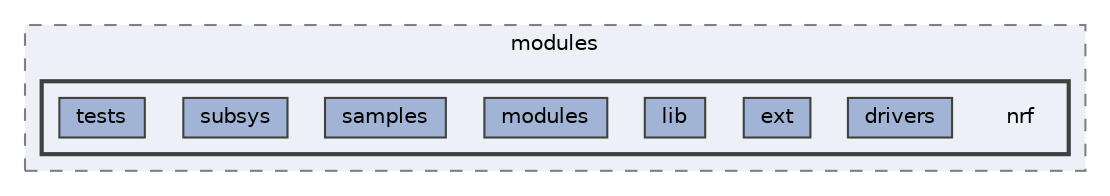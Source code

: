 digraph "build/modules/nrf"
{
 // LATEX_PDF_SIZE
  bgcolor="transparent";
  edge [fontname=Helvetica,fontsize=10,labelfontname=Helvetica,labelfontsize=10];
  node [fontname=Helvetica,fontsize=10,shape=box,height=0.2,width=0.4];
  compound=true
  subgraph clusterdir_587cd7e785de0867f5b3392122b4ea11 {
    graph [ bgcolor="#edf0f7", pencolor="grey50", label="modules", fontname=Helvetica,fontsize=10 style="filled,dashed", URL="dir_587cd7e785de0867f5b3392122b4ea11.html",tooltip=""]
  subgraph clusterdir_5197197c98a0a342b5a94dcc36389f3e {
    graph [ bgcolor="#edf0f7", pencolor="grey25", label="", fontname=Helvetica,fontsize=10 style="filled,bold", URL="dir_5197197c98a0a342b5a94dcc36389f3e.html",tooltip=""]
    dir_5197197c98a0a342b5a94dcc36389f3e [shape=plaintext, label="nrf"];
  dir_152602b1c5462cf95939fcc84a3ae0c1 [label="drivers", fillcolor="#a2b4d6", color="grey25", style="filled", URL="dir_152602b1c5462cf95939fcc84a3ae0c1.html",tooltip=""];
  dir_2b4bd2cf6d128620a9297538621f4cc2 [label="ext", fillcolor="#a2b4d6", color="grey25", style="filled", URL="dir_2b4bd2cf6d128620a9297538621f4cc2.html",tooltip=""];
  dir_6436b79c7fa5cd474f68bdf7064e82ba [label="lib", fillcolor="#a2b4d6", color="grey25", style="filled", URL="dir_6436b79c7fa5cd474f68bdf7064e82ba.html",tooltip=""];
  dir_85fab94a128bae68fc05ba23dcc8504f [label="modules", fillcolor="#a2b4d6", color="grey25", style="filled", URL="dir_85fab94a128bae68fc05ba23dcc8504f.html",tooltip=""];
  dir_4861646e5f0fc3b0af2d479706d4668b [label="samples", fillcolor="#a2b4d6", color="grey25", style="filled", URL="dir_4861646e5f0fc3b0af2d479706d4668b.html",tooltip=""];
  dir_065808f8e644b4aa811861e824f6ea91 [label="subsys", fillcolor="#a2b4d6", color="grey25", style="filled", URL="dir_065808f8e644b4aa811861e824f6ea91.html",tooltip=""];
  dir_9e5d738f6fc6b4e93709940c9730d8cd [label="tests", fillcolor="#a2b4d6", color="grey25", style="filled", URL="dir_9e5d738f6fc6b4e93709940c9730d8cd.html",tooltip=""];
  }
  }
}
